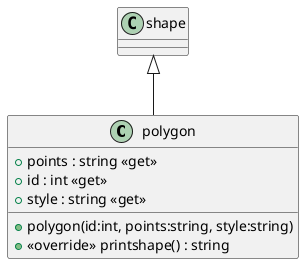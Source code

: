 @startuml
class polygon {
    + points : string <<get>>
    + id : int <<get>>
    + style : string <<get>>
    + polygon(id:int, points:string, style:string)
    + <<override>> printshape() : string
}
shape <|-- polygon
@enduml
